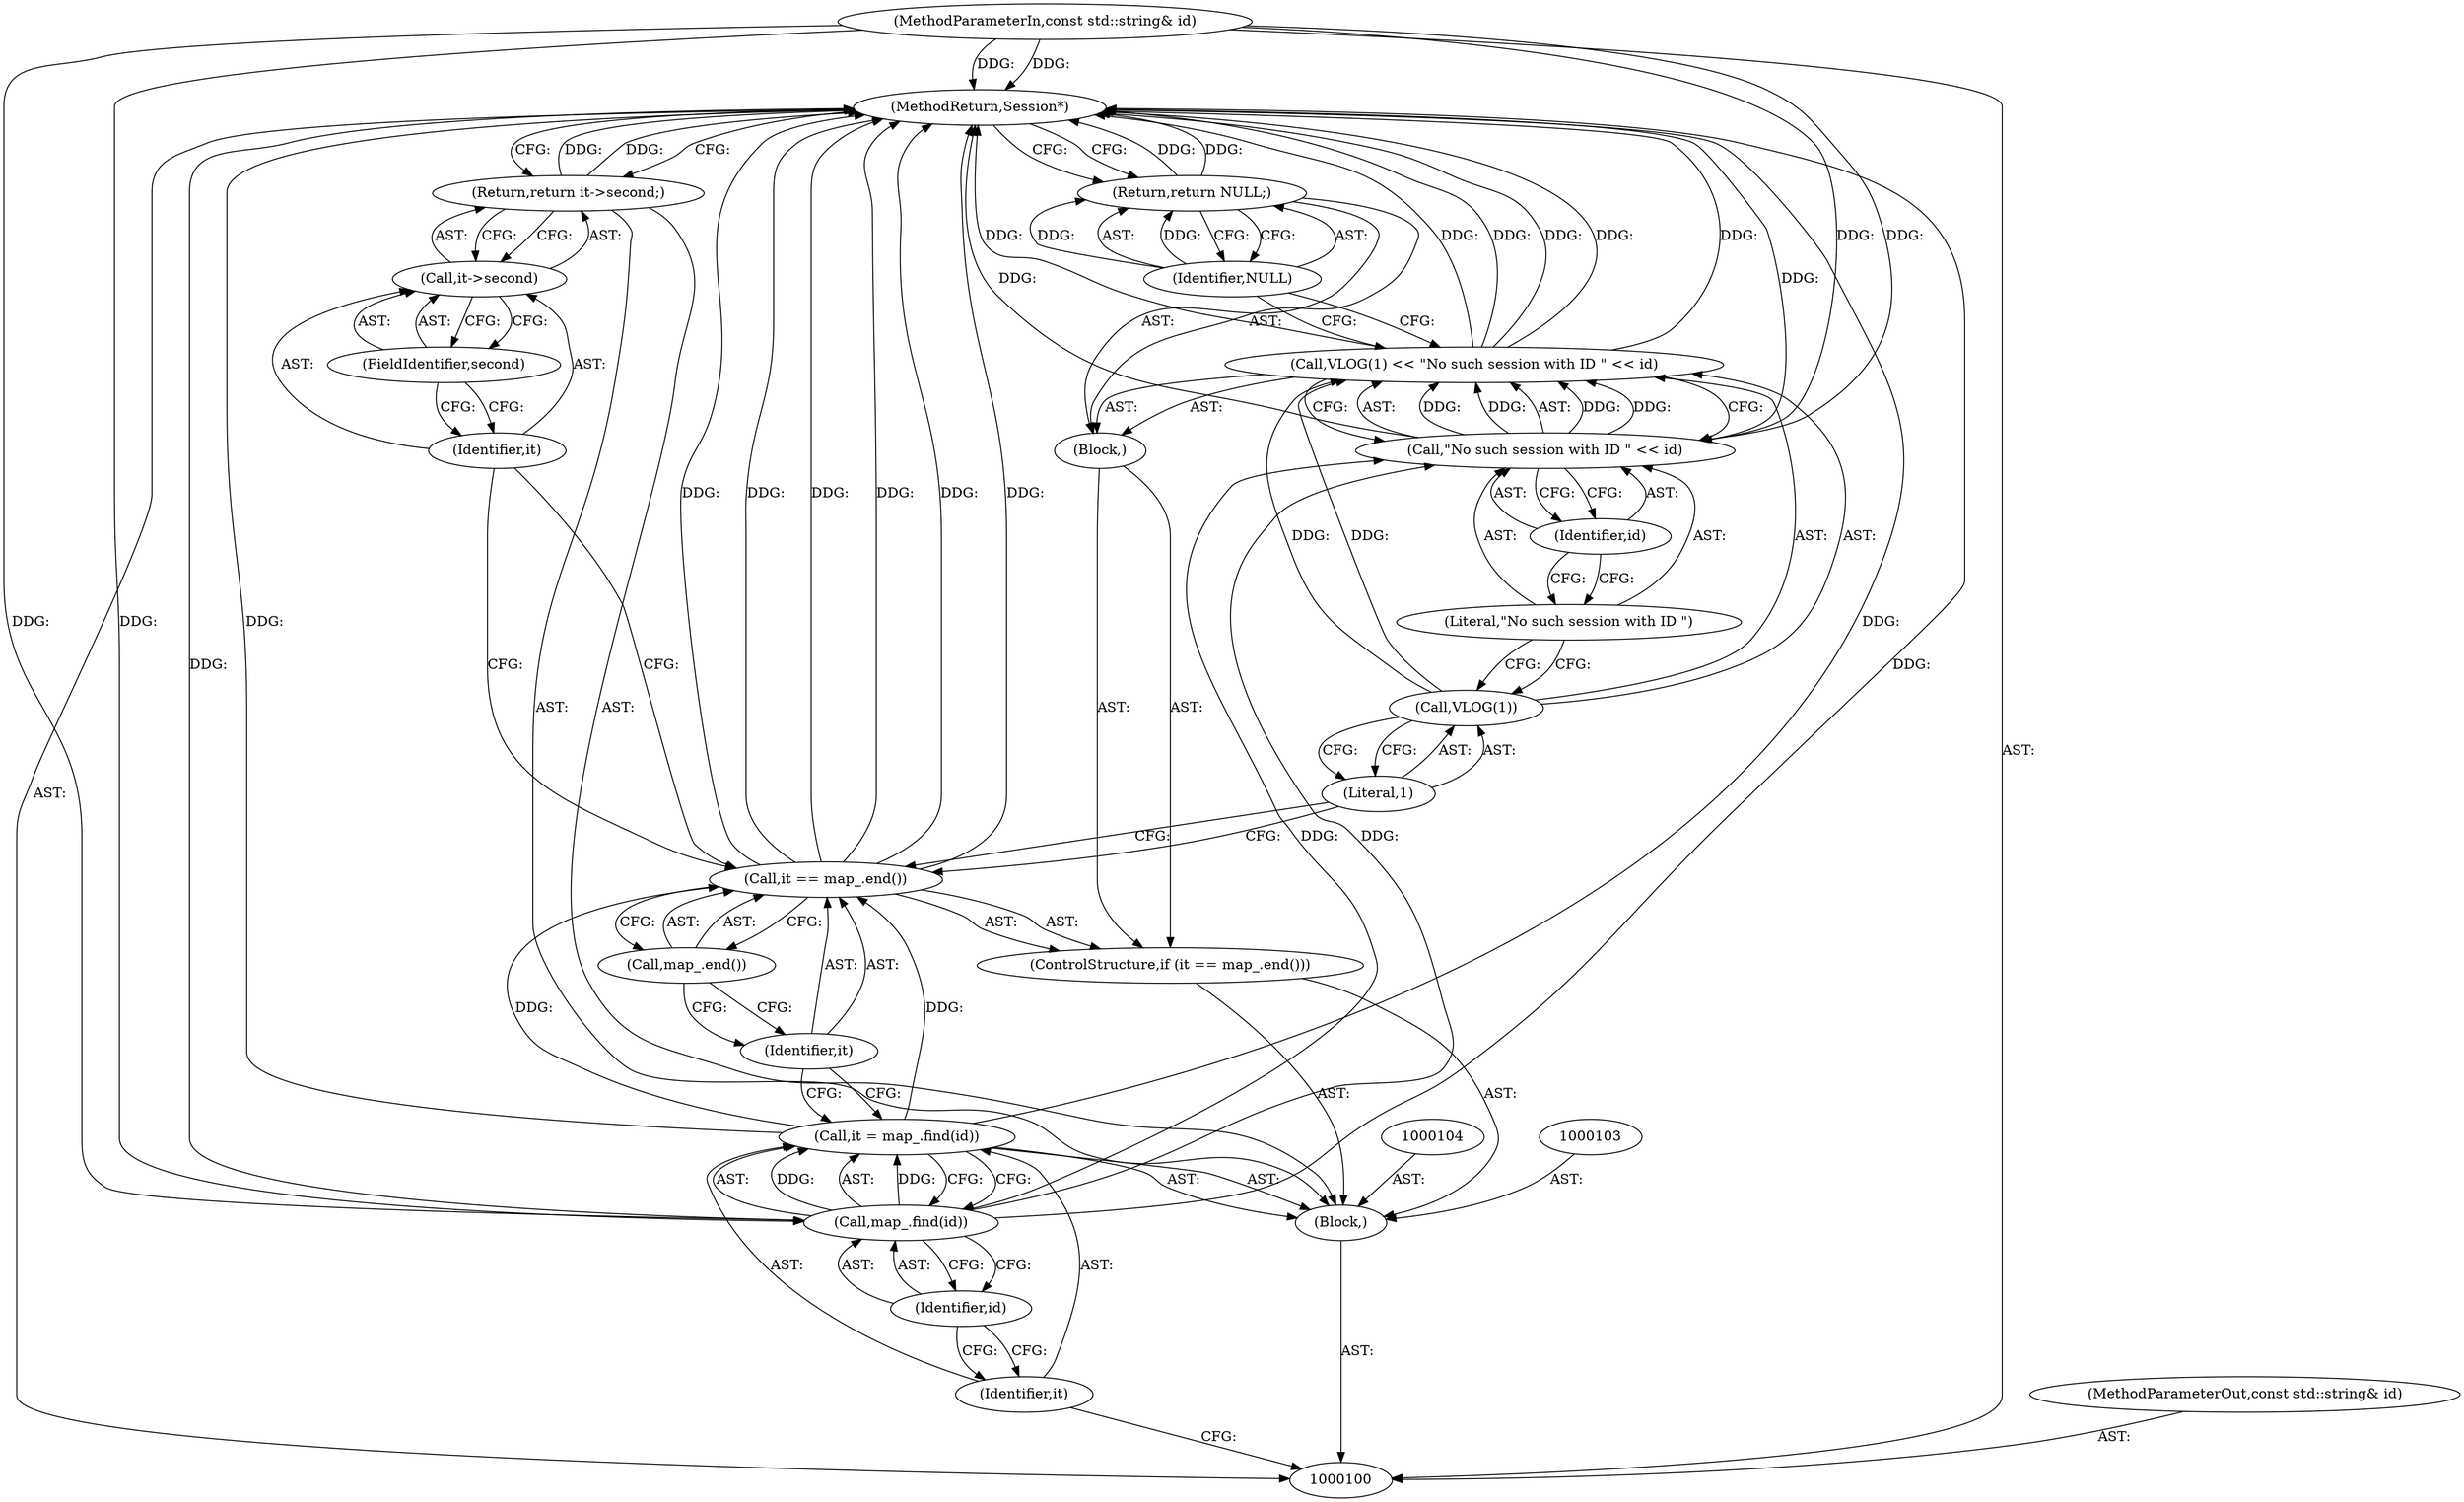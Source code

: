 digraph "1_Chrome_4ab22cfc619ee8ff17a8c50e289ec3b30731ceba_11" {
"1000126" [label="(MethodReturn,Session*)"];
"1000101" [label="(MethodParameterIn,const std::string& id)"];
"1000167" [label="(MethodParameterOut,const std::string& id)"];
"1000102" [label="(Block,)"];
"1000108" [label="(Identifier,id)"];
"1000105" [label="(Call,it = map_.find(id))"];
"1000106" [label="(Identifier,it)"];
"1000107" [label="(Call,map_.find(id))"];
"1000112" [label="(Call,map_.end())"];
"1000109" [label="(ControlStructure,if (it == map_.end()))"];
"1000113" [label="(Block,)"];
"1000110" [label="(Call,it == map_.end())"];
"1000111" [label="(Identifier,it)"];
"1000117" [label="(Call,\"No such session with ID \" << id)"];
"1000118" [label="(Literal,\"No such session with ID \")"];
"1000114" [label="(Call,VLOG(1) << \"No such session with ID \" << id)"];
"1000115" [label="(Call,VLOG(1))"];
"1000119" [label="(Identifier,id)"];
"1000116" [label="(Literal,1)"];
"1000121" [label="(Identifier,NULL)"];
"1000120" [label="(Return,return NULL;)"];
"1000123" [label="(Call,it->second)"];
"1000124" [label="(Identifier,it)"];
"1000125" [label="(FieldIdentifier,second)"];
"1000122" [label="(Return,return it->second;)"];
"1000126" -> "1000100"  [label="AST: "];
"1000126" -> "1000120"  [label="CFG: "];
"1000126" -> "1000122"  [label="CFG: "];
"1000122" -> "1000126"  [label="DDG: "];
"1000114" -> "1000126"  [label="DDG: "];
"1000114" -> "1000126"  [label="DDG: "];
"1000114" -> "1000126"  [label="DDG: "];
"1000107" -> "1000126"  [label="DDG: "];
"1000105" -> "1000126"  [label="DDG: "];
"1000110" -> "1000126"  [label="DDG: "];
"1000110" -> "1000126"  [label="DDG: "];
"1000110" -> "1000126"  [label="DDG: "];
"1000117" -> "1000126"  [label="DDG: "];
"1000101" -> "1000126"  [label="DDG: "];
"1000120" -> "1000126"  [label="DDG: "];
"1000101" -> "1000100"  [label="AST: "];
"1000101" -> "1000126"  [label="DDG: "];
"1000101" -> "1000107"  [label="DDG: "];
"1000101" -> "1000117"  [label="DDG: "];
"1000167" -> "1000100"  [label="AST: "];
"1000102" -> "1000100"  [label="AST: "];
"1000103" -> "1000102"  [label="AST: "];
"1000104" -> "1000102"  [label="AST: "];
"1000105" -> "1000102"  [label="AST: "];
"1000109" -> "1000102"  [label="AST: "];
"1000122" -> "1000102"  [label="AST: "];
"1000108" -> "1000107"  [label="AST: "];
"1000108" -> "1000106"  [label="CFG: "];
"1000107" -> "1000108"  [label="CFG: "];
"1000105" -> "1000102"  [label="AST: "];
"1000105" -> "1000107"  [label="CFG: "];
"1000106" -> "1000105"  [label="AST: "];
"1000107" -> "1000105"  [label="AST: "];
"1000111" -> "1000105"  [label="CFG: "];
"1000105" -> "1000126"  [label="DDG: "];
"1000107" -> "1000105"  [label="DDG: "];
"1000105" -> "1000110"  [label="DDG: "];
"1000106" -> "1000105"  [label="AST: "];
"1000106" -> "1000100"  [label="CFG: "];
"1000108" -> "1000106"  [label="CFG: "];
"1000107" -> "1000105"  [label="AST: "];
"1000107" -> "1000108"  [label="CFG: "];
"1000108" -> "1000107"  [label="AST: "];
"1000105" -> "1000107"  [label="CFG: "];
"1000107" -> "1000126"  [label="DDG: "];
"1000107" -> "1000105"  [label="DDG: "];
"1000101" -> "1000107"  [label="DDG: "];
"1000107" -> "1000117"  [label="DDG: "];
"1000112" -> "1000110"  [label="AST: "];
"1000112" -> "1000111"  [label="CFG: "];
"1000110" -> "1000112"  [label="CFG: "];
"1000109" -> "1000102"  [label="AST: "];
"1000110" -> "1000109"  [label="AST: "];
"1000113" -> "1000109"  [label="AST: "];
"1000113" -> "1000109"  [label="AST: "];
"1000114" -> "1000113"  [label="AST: "];
"1000120" -> "1000113"  [label="AST: "];
"1000110" -> "1000109"  [label="AST: "];
"1000110" -> "1000112"  [label="CFG: "];
"1000111" -> "1000110"  [label="AST: "];
"1000112" -> "1000110"  [label="AST: "];
"1000116" -> "1000110"  [label="CFG: "];
"1000124" -> "1000110"  [label="CFG: "];
"1000110" -> "1000126"  [label="DDG: "];
"1000110" -> "1000126"  [label="DDG: "];
"1000110" -> "1000126"  [label="DDG: "];
"1000105" -> "1000110"  [label="DDG: "];
"1000111" -> "1000110"  [label="AST: "];
"1000111" -> "1000105"  [label="CFG: "];
"1000112" -> "1000111"  [label="CFG: "];
"1000117" -> "1000114"  [label="AST: "];
"1000117" -> "1000119"  [label="CFG: "];
"1000118" -> "1000117"  [label="AST: "];
"1000119" -> "1000117"  [label="AST: "];
"1000114" -> "1000117"  [label="CFG: "];
"1000117" -> "1000126"  [label="DDG: "];
"1000117" -> "1000114"  [label="DDG: "];
"1000117" -> "1000114"  [label="DDG: "];
"1000107" -> "1000117"  [label="DDG: "];
"1000101" -> "1000117"  [label="DDG: "];
"1000118" -> "1000117"  [label="AST: "];
"1000118" -> "1000115"  [label="CFG: "];
"1000119" -> "1000118"  [label="CFG: "];
"1000114" -> "1000113"  [label="AST: "];
"1000114" -> "1000117"  [label="CFG: "];
"1000115" -> "1000114"  [label="AST: "];
"1000117" -> "1000114"  [label="AST: "];
"1000121" -> "1000114"  [label="CFG: "];
"1000114" -> "1000126"  [label="DDG: "];
"1000114" -> "1000126"  [label="DDG: "];
"1000114" -> "1000126"  [label="DDG: "];
"1000115" -> "1000114"  [label="DDG: "];
"1000117" -> "1000114"  [label="DDG: "];
"1000117" -> "1000114"  [label="DDG: "];
"1000115" -> "1000114"  [label="AST: "];
"1000115" -> "1000116"  [label="CFG: "];
"1000116" -> "1000115"  [label="AST: "];
"1000118" -> "1000115"  [label="CFG: "];
"1000115" -> "1000114"  [label="DDG: "];
"1000119" -> "1000117"  [label="AST: "];
"1000119" -> "1000118"  [label="CFG: "];
"1000117" -> "1000119"  [label="CFG: "];
"1000116" -> "1000115"  [label="AST: "];
"1000116" -> "1000110"  [label="CFG: "];
"1000115" -> "1000116"  [label="CFG: "];
"1000121" -> "1000120"  [label="AST: "];
"1000121" -> "1000114"  [label="CFG: "];
"1000120" -> "1000121"  [label="CFG: "];
"1000121" -> "1000120"  [label="DDG: "];
"1000120" -> "1000113"  [label="AST: "];
"1000120" -> "1000121"  [label="CFG: "];
"1000121" -> "1000120"  [label="AST: "];
"1000126" -> "1000120"  [label="CFG: "];
"1000120" -> "1000126"  [label="DDG: "];
"1000121" -> "1000120"  [label="DDG: "];
"1000123" -> "1000122"  [label="AST: "];
"1000123" -> "1000125"  [label="CFG: "];
"1000124" -> "1000123"  [label="AST: "];
"1000125" -> "1000123"  [label="AST: "];
"1000122" -> "1000123"  [label="CFG: "];
"1000124" -> "1000123"  [label="AST: "];
"1000124" -> "1000110"  [label="CFG: "];
"1000125" -> "1000124"  [label="CFG: "];
"1000125" -> "1000123"  [label="AST: "];
"1000125" -> "1000124"  [label="CFG: "];
"1000123" -> "1000125"  [label="CFG: "];
"1000122" -> "1000102"  [label="AST: "];
"1000122" -> "1000123"  [label="CFG: "];
"1000123" -> "1000122"  [label="AST: "];
"1000126" -> "1000122"  [label="CFG: "];
"1000122" -> "1000126"  [label="DDG: "];
}
